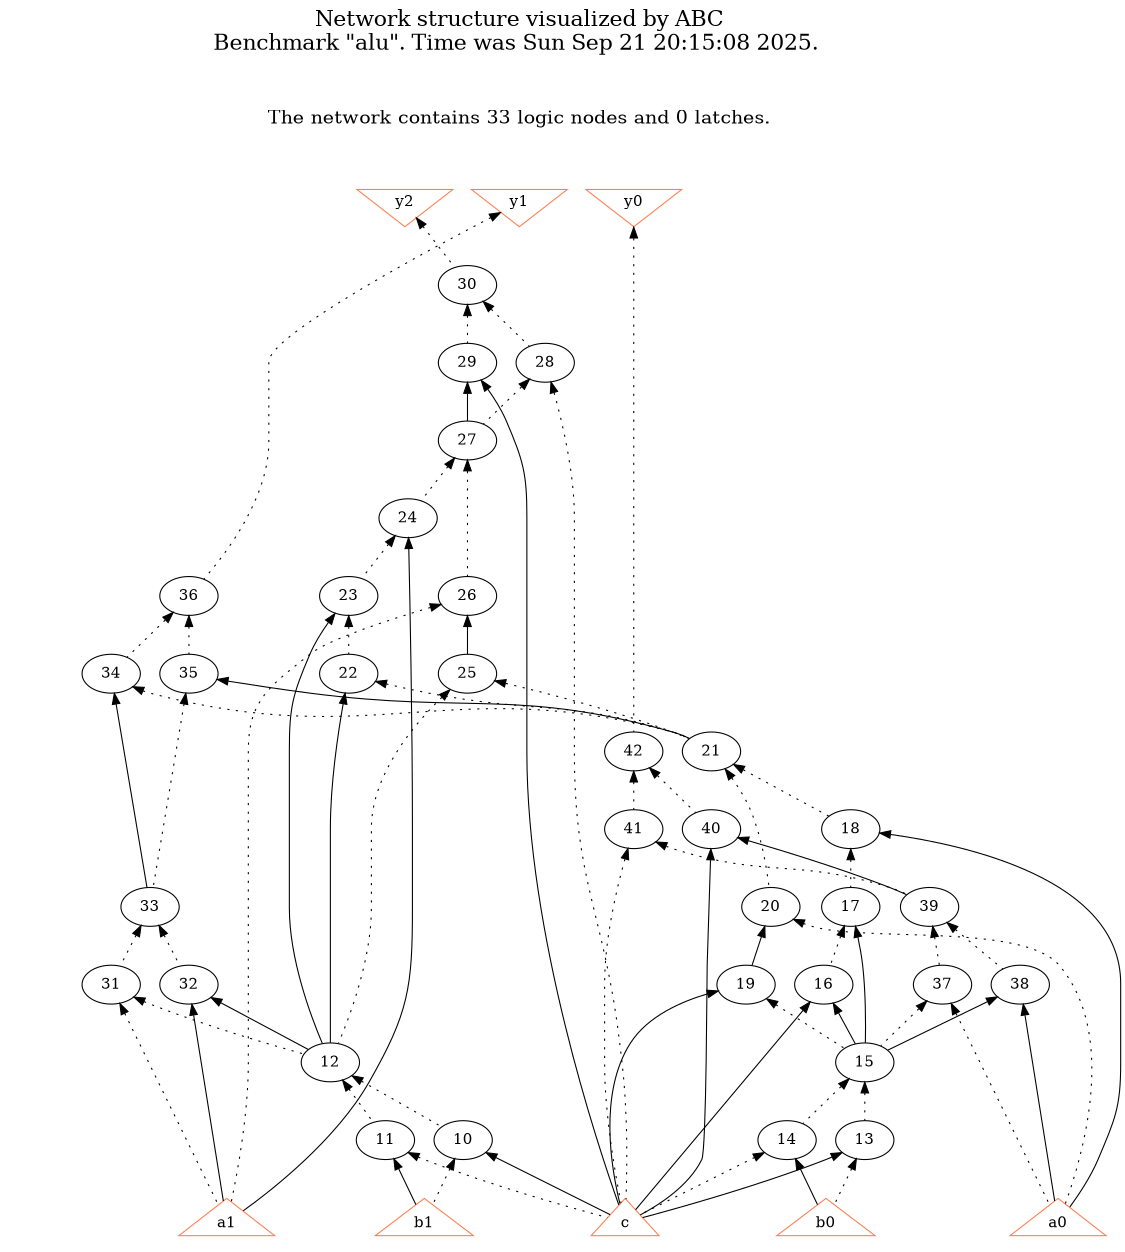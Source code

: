 # Network structure generated by ABC

digraph network {
size = "7.5,10";
center = true;
edge [dir = back];

{
  node [shape = plaintext];
  edge [style = invis];
  LevelTitle1 [label=""];
  LevelTitle2 [label=""];
  Level13 [label = ""];
  Level12 [label = ""];
  Level11 [label = ""];
  Level10 [label = ""];
  Level9 [label = ""];
  Level8 [label = ""];
  Level7 [label = ""];
  Level6 [label = ""];
  Level5 [label = ""];
  Level4 [label = ""];
  Level3 [label = ""];
  Level2 [label = ""];
  Level1 [label = ""];
  Level0 [label = ""];
  LevelTitle1 ->  LevelTitle2 ->  Level13 ->  Level12 ->  Level11 ->  Level10 ->  Level9 ->  Level8 ->  Level7 ->  Level6 ->  Level5 ->  Level4 ->  Level3 ->  Level2 ->  Level1 ->  Level0;
}

{
  rank = same;
  LevelTitle1;
  title1 [shape=plaintext,
          fontsize=20,
          fontname = "Times-Roman",
          label="Network structure visualized by ABC\nBenchmark \"alu\". Time was Sun Sep 21 20:15:08 2025. "
         ];
}

{
  rank = same;
  LevelTitle2;
  title2 [shape=plaintext,
          fontsize=18,
          fontname = "Times-Roman",
          label="The network contains 33 logic nodes and 0 latches.\n"
         ];
}

{
  rank = same;
  Level13;
  Node6 [label = "y2", shape = invtriangle, color = coral, fillcolor = coral];
  Node7 [label = "y1", shape = invtriangle, color = coral, fillcolor = coral];
  Node8 [label = "y0", shape = invtriangle, color = coral, fillcolor = coral];
}

{
  rank = same;
  Level12;
  Node29 [label = "30\n", shape = ellipse];
}

{
  rank = same;
  Level11;
  Node27 [label = "28\n", shape = ellipse];
  Node28 [label = "29\n", shape = ellipse];
}

{
  rank = same;
  Level10;
  Node26 [label = "27\n", shape = ellipse];
}

{
  rank = same;
  Level9;
  Node23 [label = "24\n", shape = ellipse];
}

{
  rank = same;
  Level8;
  Node22 [label = "23\n", shape = ellipse];
  Node25 [label = "26\n", shape = ellipse];
  Node35 [label = "36\n", shape = ellipse];
}

{
  rank = same;
  Level7;
  Node21 [label = "22\n", shape = ellipse];
  Node24 [label = "25\n", shape = ellipse];
  Node33 [label = "34\n", shape = ellipse];
  Node34 [label = "35\n", shape = ellipse];
}

{
  rank = same;
  Level6;
  Node20 [label = "21\n", shape = ellipse];
  Node41 [label = "42\n", shape = ellipse];
}

{
  rank = same;
  Level5;
  Node17 [label = "18\n", shape = ellipse];
  Node39 [label = "40\n", shape = ellipse];
  Node40 [label = "41\n", shape = ellipse];
}

{
  rank = same;
  Level4;
  Node16 [label = "17\n", shape = ellipse];
  Node19 [label = "20\n", shape = ellipse];
  Node32 [label = "33\n", shape = ellipse];
  Node38 [label = "39\n", shape = ellipse];
}

{
  rank = same;
  Level3;
  Node15 [label = "16\n", shape = ellipse];
  Node18 [label = "19\n", shape = ellipse];
  Node30 [label = "31\n", shape = ellipse];
  Node31 [label = "32\n", shape = ellipse];
  Node36 [label = "37\n", shape = ellipse];
  Node37 [label = "38\n", shape = ellipse];
}

{
  rank = same;
  Level2;
  Node11 [label = "12\n", shape = ellipse];
  Node14 [label = "15\n", shape = ellipse];
}

{
  rank = same;
  Level1;
  Node9 [label = "10\n", shape = ellipse];
  Node10 [label = "11\n", shape = ellipse];
  Node12 [label = "13\n", shape = ellipse];
  Node13 [label = "14\n", shape = ellipse];
}

{
  rank = same;
  Level0;
  Node1 [label = "a1", shape = triangle, color = coral, fillcolor = coral];
  Node2 [label = "a0", shape = triangle, color = coral, fillcolor = coral];
  Node3 [label = "b1", shape = triangle, color = coral, fillcolor = coral];
  Node4 [label = "b0", shape = triangle, color = coral, fillcolor = coral];
  Node5 [label = "c", shape = triangle, color = coral, fillcolor = coral];
}

title1 -> title2 [style = invis];
title2 -> Node6 [style = invis];
title2 -> Node7 [style = invis];
title2 -> Node8 [style = invis];
Node6 -> Node7 [style = invis];
Node7 -> Node8 [style = invis];
Node6 -> Node29 [style = dotted];
Node7 -> Node35 [style = dotted];
Node8 -> Node41 [style = dotted];
Node9 -> Node3 [style = dotted];
Node9 -> Node5 [style = solid];
Node10 -> Node3 [style = solid];
Node10 -> Node5 [style = dotted];
Node11 -> Node9 [style = dotted];
Node11 -> Node10 [style = dotted];
Node12 -> Node4 [style = dotted];
Node12 -> Node5 [style = solid];
Node13 -> Node4 [style = solid];
Node13 -> Node5 [style = dotted];
Node14 -> Node12 [style = dotted];
Node14 -> Node13 [style = dotted];
Node15 -> Node5 [style = solid];
Node15 -> Node14 [style = solid];
Node16 -> Node14 [style = solid];
Node16 -> Node15 [style = dotted];
Node17 -> Node2 [style = solid];
Node17 -> Node16 [style = dotted];
Node18 -> Node5 [style = solid];
Node18 -> Node14 [style = dotted];
Node19 -> Node2 [style = dotted];
Node19 -> Node18 [style = solid];
Node20 -> Node17 [style = dotted];
Node20 -> Node19 [style = dotted];
Node21 -> Node11 [style = solid];
Node21 -> Node20 [style = dotted];
Node22 -> Node11 [style = solid];
Node22 -> Node21 [style = dotted];
Node23 -> Node1 [style = solid];
Node23 -> Node22 [style = dotted];
Node24 -> Node11 [style = dotted];
Node24 -> Node20 [style = dotted];
Node25 -> Node1 [style = dotted];
Node25 -> Node24 [style = solid];
Node26 -> Node23 [style = dotted];
Node26 -> Node25 [style = dotted];
Node27 -> Node5 [style = dotted];
Node27 -> Node26 [style = dotted];
Node28 -> Node5 [style = solid];
Node28 -> Node26 [style = solid];
Node29 -> Node27 [style = dotted];
Node29 -> Node28 [style = dotted];
Node30 -> Node1 [style = dotted];
Node30 -> Node11 [style = dotted];
Node31 -> Node1 [style = solid];
Node31 -> Node11 [style = solid];
Node32 -> Node30 [style = dotted];
Node32 -> Node31 [style = dotted];
Node33 -> Node20 [style = dotted];
Node33 -> Node32 [style = solid];
Node34 -> Node20 [style = solid];
Node34 -> Node32 [style = dotted];
Node35 -> Node33 [style = dotted];
Node35 -> Node34 [style = dotted];
Node36 -> Node2 [style = dotted];
Node36 -> Node14 [style = dotted];
Node37 -> Node2 [style = solid];
Node37 -> Node14 [style = solid];
Node38 -> Node36 [style = dotted];
Node38 -> Node37 [style = dotted];
Node39 -> Node5 [style = solid];
Node39 -> Node38 [style = solid];
Node40 -> Node5 [style = dotted];
Node40 -> Node38 [style = dotted];
Node41 -> Node39 [style = dotted];
Node41 -> Node40 [style = dotted];
}

